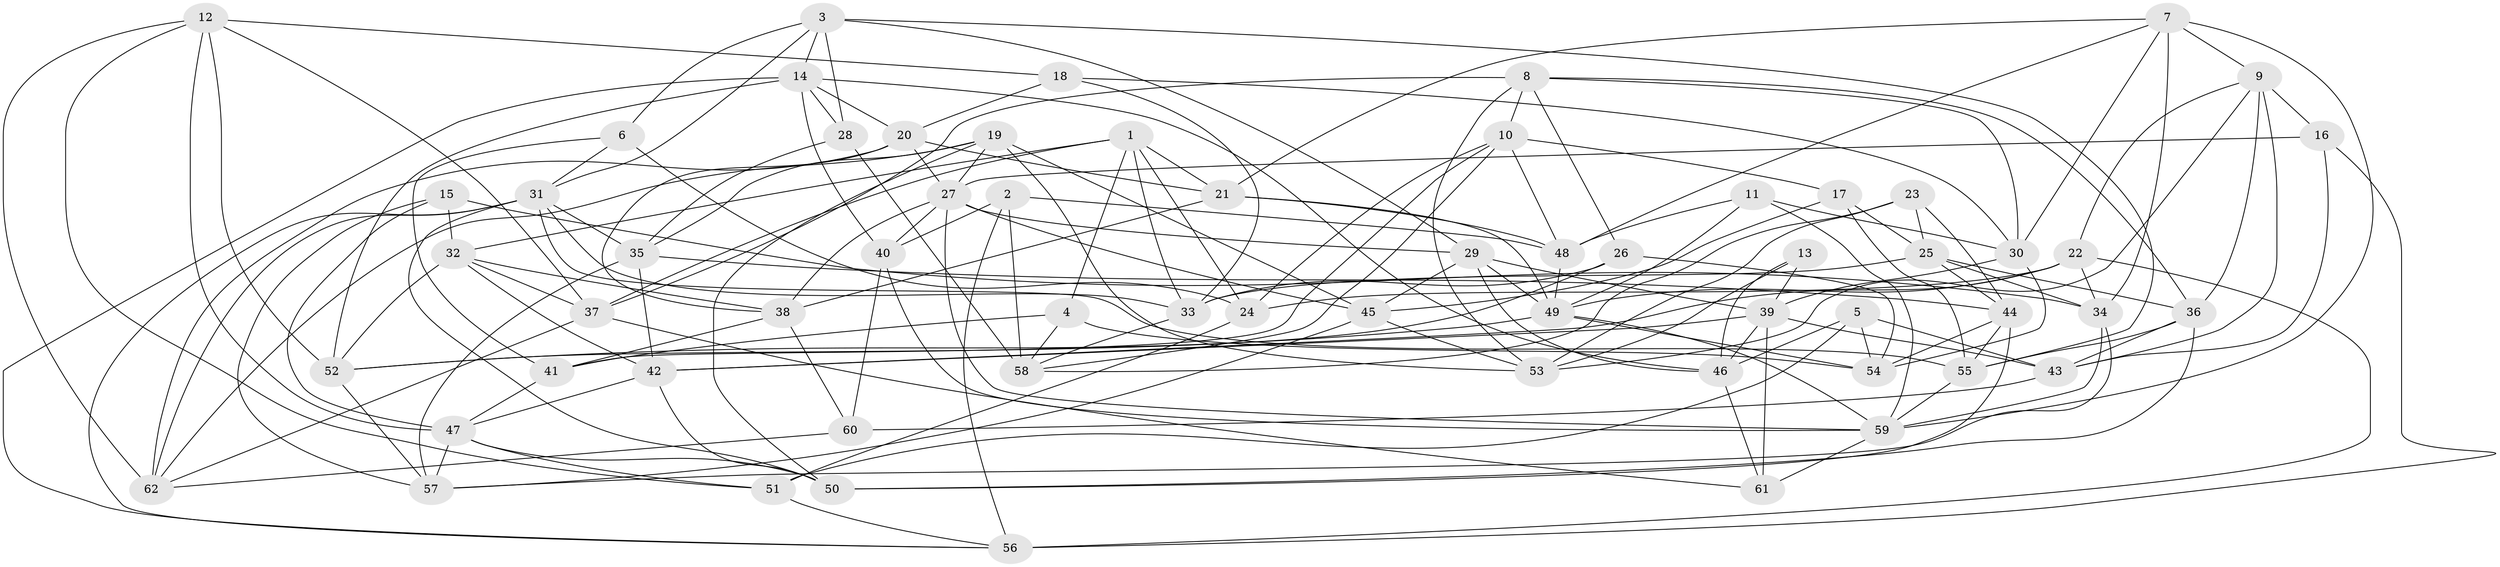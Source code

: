 // original degree distribution, {4: 1.0}
// Generated by graph-tools (version 1.1) at 2025/50/03/09/25 03:50:54]
// undirected, 62 vertices, 174 edges
graph export_dot {
graph [start="1"]
  node [color=gray90,style=filled];
  1;
  2;
  3;
  4;
  5;
  6;
  7;
  8;
  9;
  10;
  11;
  12;
  13;
  14;
  15;
  16;
  17;
  18;
  19;
  20;
  21;
  22;
  23;
  24;
  25;
  26;
  27;
  28;
  29;
  30;
  31;
  32;
  33;
  34;
  35;
  36;
  37;
  38;
  39;
  40;
  41;
  42;
  43;
  44;
  45;
  46;
  47;
  48;
  49;
  50;
  51;
  52;
  53;
  54;
  55;
  56;
  57;
  58;
  59;
  60;
  61;
  62;
  1 -- 4 [weight=1.0];
  1 -- 21 [weight=1.0];
  1 -- 24 [weight=1.0];
  1 -- 32 [weight=1.0];
  1 -- 33 [weight=1.0];
  1 -- 37 [weight=1.0];
  2 -- 40 [weight=1.0];
  2 -- 48 [weight=1.0];
  2 -- 56 [weight=1.0];
  2 -- 58 [weight=1.0];
  3 -- 6 [weight=1.0];
  3 -- 14 [weight=1.0];
  3 -- 28 [weight=1.0];
  3 -- 29 [weight=1.0];
  3 -- 31 [weight=1.0];
  3 -- 55 [weight=1.0];
  4 -- 41 [weight=1.0];
  4 -- 54 [weight=1.0];
  4 -- 58 [weight=1.0];
  5 -- 43 [weight=1.0];
  5 -- 46 [weight=1.0];
  5 -- 51 [weight=1.0];
  5 -- 54 [weight=1.0];
  6 -- 24 [weight=1.0];
  6 -- 31 [weight=1.0];
  6 -- 41 [weight=1.0];
  7 -- 9 [weight=1.0];
  7 -- 21 [weight=1.0];
  7 -- 30 [weight=1.0];
  7 -- 34 [weight=1.0];
  7 -- 48 [weight=1.0];
  7 -- 59 [weight=1.0];
  8 -- 10 [weight=1.0];
  8 -- 26 [weight=1.0];
  8 -- 30 [weight=1.0];
  8 -- 36 [weight=1.0];
  8 -- 37 [weight=1.0];
  8 -- 53 [weight=1.0];
  9 -- 16 [weight=1.0];
  9 -- 22 [weight=1.0];
  9 -- 36 [weight=1.0];
  9 -- 43 [weight=1.0];
  9 -- 53 [weight=1.0];
  10 -- 17 [weight=1.0];
  10 -- 24 [weight=1.0];
  10 -- 41 [weight=1.0];
  10 -- 48 [weight=1.0];
  10 -- 58 [weight=1.0];
  11 -- 30 [weight=1.0];
  11 -- 48 [weight=1.0];
  11 -- 49 [weight=1.0];
  11 -- 59 [weight=1.0];
  12 -- 18 [weight=1.0];
  12 -- 37 [weight=1.0];
  12 -- 47 [weight=1.0];
  12 -- 51 [weight=1.0];
  12 -- 52 [weight=1.0];
  12 -- 62 [weight=1.0];
  13 -- 39 [weight=2.0];
  13 -- 46 [weight=1.0];
  13 -- 53 [weight=1.0];
  14 -- 20 [weight=1.0];
  14 -- 28 [weight=1.0];
  14 -- 40 [weight=2.0];
  14 -- 46 [weight=1.0];
  14 -- 52 [weight=1.0];
  14 -- 56 [weight=1.0];
  15 -- 32 [weight=1.0];
  15 -- 34 [weight=1.0];
  15 -- 47 [weight=1.0];
  15 -- 57 [weight=1.0];
  16 -- 27 [weight=1.0];
  16 -- 43 [weight=1.0];
  16 -- 56 [weight=1.0];
  17 -- 25 [weight=1.0];
  17 -- 45 [weight=1.0];
  17 -- 55 [weight=1.0];
  18 -- 20 [weight=1.0];
  18 -- 30 [weight=1.0];
  18 -- 33 [weight=1.0];
  19 -- 27 [weight=1.0];
  19 -- 35 [weight=1.0];
  19 -- 45 [weight=1.0];
  19 -- 50 [weight=1.0];
  19 -- 53 [weight=1.0];
  19 -- 62 [weight=1.0];
  20 -- 21 [weight=1.0];
  20 -- 27 [weight=1.0];
  20 -- 38 [weight=1.0];
  20 -- 62 [weight=1.0];
  21 -- 38 [weight=1.0];
  21 -- 48 [weight=1.0];
  21 -- 49 [weight=1.0];
  22 -- 24 [weight=1.0];
  22 -- 34 [weight=1.0];
  22 -- 42 [weight=1.0];
  22 -- 49 [weight=1.0];
  22 -- 56 [weight=1.0];
  23 -- 25 [weight=1.0];
  23 -- 44 [weight=1.0];
  23 -- 53 [weight=1.0];
  23 -- 58 [weight=1.0];
  24 -- 51 [weight=2.0];
  25 -- 33 [weight=1.0];
  25 -- 34 [weight=1.0];
  25 -- 36 [weight=1.0];
  25 -- 44 [weight=1.0];
  26 -- 33 [weight=1.0];
  26 -- 52 [weight=1.0];
  26 -- 54 [weight=1.0];
  27 -- 29 [weight=1.0];
  27 -- 38 [weight=1.0];
  27 -- 40 [weight=1.0];
  27 -- 45 [weight=1.0];
  27 -- 59 [weight=1.0];
  28 -- 35 [weight=1.0];
  28 -- 58 [weight=1.0];
  29 -- 39 [weight=1.0];
  29 -- 45 [weight=1.0];
  29 -- 46 [weight=1.0];
  29 -- 49 [weight=1.0];
  30 -- 39 [weight=1.0];
  30 -- 54 [weight=1.0];
  31 -- 33 [weight=1.0];
  31 -- 35 [weight=1.0];
  31 -- 50 [weight=1.0];
  31 -- 55 [weight=1.0];
  31 -- 56 [weight=1.0];
  31 -- 62 [weight=1.0];
  32 -- 37 [weight=1.0];
  32 -- 38 [weight=1.0];
  32 -- 42 [weight=1.0];
  32 -- 52 [weight=1.0];
  33 -- 58 [weight=1.0];
  34 -- 57 [weight=1.0];
  34 -- 59 [weight=1.0];
  35 -- 42 [weight=1.0];
  35 -- 44 [weight=1.0];
  35 -- 57 [weight=1.0];
  36 -- 43 [weight=1.0];
  36 -- 50 [weight=1.0];
  36 -- 55 [weight=1.0];
  37 -- 61 [weight=1.0];
  37 -- 62 [weight=1.0];
  38 -- 41 [weight=1.0];
  38 -- 60 [weight=1.0];
  39 -- 42 [weight=1.0];
  39 -- 43 [weight=1.0];
  39 -- 46 [weight=1.0];
  39 -- 61 [weight=1.0];
  40 -- 59 [weight=1.0];
  40 -- 60 [weight=1.0];
  41 -- 47 [weight=2.0];
  42 -- 47 [weight=1.0];
  42 -- 50 [weight=1.0];
  43 -- 60 [weight=1.0];
  44 -- 50 [weight=1.0];
  44 -- 54 [weight=1.0];
  44 -- 55 [weight=1.0];
  45 -- 53 [weight=1.0];
  45 -- 57 [weight=1.0];
  46 -- 61 [weight=1.0];
  47 -- 50 [weight=1.0];
  47 -- 51 [weight=1.0];
  47 -- 57 [weight=1.0];
  48 -- 49 [weight=1.0];
  49 -- 52 [weight=1.0];
  49 -- 54 [weight=1.0];
  49 -- 59 [weight=1.0];
  51 -- 56 [weight=1.0];
  52 -- 57 [weight=1.0];
  55 -- 59 [weight=1.0];
  59 -- 61 [weight=1.0];
  60 -- 62 [weight=1.0];
}
